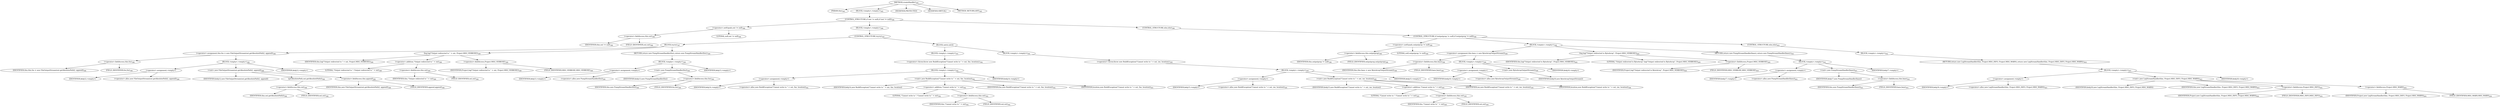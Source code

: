 digraph "createHandler" {  
"741" [label = <(METHOD,createHandler)<SUB>385</SUB>> ]
"51" [label = <(PARAM,this)<SUB>385</SUB>> ]
"742" [label = <(BLOCK,&lt;empty&gt;,&lt;empty&gt;)<SUB>385</SUB>> ]
"743" [label = <(CONTROL_STRUCTURE,if (out != null),if (out != null))<SUB>386</SUB>> ]
"744" [label = <(&lt;operator&gt;.notEquals,out != null)<SUB>386</SUB>> ]
"745" [label = <(&lt;operator&gt;.fieldAccess,this.out)<SUB>386</SUB>> ]
"746" [label = <(IDENTIFIER,this,out != null)<SUB>386</SUB>> ]
"747" [label = <(FIELD_IDENTIFIER,out,out)<SUB>386</SUB>> ]
"748" [label = <(LITERAL,null,out != null)<SUB>386</SUB>> ]
"749" [label = <(BLOCK,&lt;empty&gt;,&lt;empty&gt;)<SUB>386</SUB>> ]
"750" [label = <(CONTROL_STRUCTURE,try,try)<SUB>387</SUB>> ]
"751" [label = <(BLOCK,try,try)<SUB>387</SUB>> ]
"752" [label = <(&lt;operator&gt;.assignment,this.fos = new FileOutputStream(out.getAbsolutePath(), append))<SUB>388</SUB>> ]
"753" [label = <(&lt;operator&gt;.fieldAccess,this.fos)<SUB>388</SUB>> ]
"754" [label = <(IDENTIFIER,this,this.fos = new FileOutputStream(out.getAbsolutePath(), append))<SUB>388</SUB>> ]
"755" [label = <(FIELD_IDENTIFIER,fos,fos)<SUB>388</SUB>> ]
"756" [label = <(BLOCK,&lt;empty&gt;,&lt;empty&gt;)<SUB>388</SUB>> ]
"757" [label = <(&lt;operator&gt;.assignment,&lt;empty&gt;)> ]
"758" [label = <(IDENTIFIER,$obj12,&lt;empty&gt;)> ]
"759" [label = <(&lt;operator&gt;.alloc,new FileOutputStream(out.getAbsolutePath(), append))<SUB>388</SUB>> ]
"760" [label = <(&lt;init&gt;,new FileOutputStream(out.getAbsolutePath(), append))<SUB>388</SUB>> ]
"761" [label = <(IDENTIFIER,$obj12,new FileOutputStream(out.getAbsolutePath(), append))> ]
"762" [label = <(getAbsolutePath,out.getAbsolutePath())<SUB>388</SUB>> ]
"763" [label = <(&lt;operator&gt;.fieldAccess,this.out)<SUB>388</SUB>> ]
"764" [label = <(IDENTIFIER,this,out.getAbsolutePath())<SUB>388</SUB>> ]
"765" [label = <(FIELD_IDENTIFIER,out,out)<SUB>388</SUB>> ]
"766" [label = <(&lt;operator&gt;.fieldAccess,this.append)<SUB>388</SUB>> ]
"767" [label = <(IDENTIFIER,this,new FileOutputStream(out.getAbsolutePath(), append))<SUB>388</SUB>> ]
"768" [label = <(FIELD_IDENTIFIER,append,append)<SUB>388</SUB>> ]
"769" [label = <(IDENTIFIER,$obj12,&lt;empty&gt;)> ]
"770" [label = <(log,log(&quot;Output redirected to &quot; + out, Project.MSG_VERBOSE))<SUB>389</SUB>> ]
"50" [label = <(IDENTIFIER,this,log(&quot;Output redirected to &quot; + out, Project.MSG_VERBOSE))<SUB>389</SUB>> ]
"771" [label = <(&lt;operator&gt;.addition,&quot;Output redirected to &quot; + out)<SUB>389</SUB>> ]
"772" [label = <(LITERAL,&quot;Output redirected to &quot;,&quot;Output redirected to &quot; + out)<SUB>389</SUB>> ]
"773" [label = <(&lt;operator&gt;.fieldAccess,this.out)<SUB>389</SUB>> ]
"774" [label = <(IDENTIFIER,this,&quot;Output redirected to &quot; + out)<SUB>389</SUB>> ]
"775" [label = <(FIELD_IDENTIFIER,out,out)<SUB>389</SUB>> ]
"776" [label = <(&lt;operator&gt;.fieldAccess,Project.MSG_VERBOSE)<SUB>389</SUB>> ]
"777" [label = <(IDENTIFIER,Project,log(&quot;Output redirected to &quot; + out, Project.MSG_VERBOSE))<SUB>389</SUB>> ]
"778" [label = <(FIELD_IDENTIFIER,MSG_VERBOSE,MSG_VERBOSE)<SUB>389</SUB>> ]
"779" [label = <(RETURN,return new PumpStreamHandler(fos);,return new PumpStreamHandler(fos);)<SUB>390</SUB>> ]
"780" [label = <(BLOCK,&lt;empty&gt;,&lt;empty&gt;)<SUB>390</SUB>> ]
"781" [label = <(&lt;operator&gt;.assignment,&lt;empty&gt;)> ]
"782" [label = <(IDENTIFIER,$obj13,&lt;empty&gt;)> ]
"783" [label = <(&lt;operator&gt;.alloc,new PumpStreamHandler(fos))<SUB>390</SUB>> ]
"784" [label = <(&lt;init&gt;,new PumpStreamHandler(fos))<SUB>390</SUB>> ]
"785" [label = <(IDENTIFIER,$obj13,new PumpStreamHandler(fos))> ]
"786" [label = <(&lt;operator&gt;.fieldAccess,this.fos)<SUB>390</SUB>> ]
"787" [label = <(IDENTIFIER,this,new PumpStreamHandler(fos))<SUB>390</SUB>> ]
"788" [label = <(FIELD_IDENTIFIER,fos,fos)<SUB>390</SUB>> ]
"789" [label = <(IDENTIFIER,$obj13,&lt;empty&gt;)> ]
"790" [label = <(BLOCK,catch,catch)> ]
"791" [label = <(BLOCK,&lt;empty&gt;,&lt;empty&gt;)<SUB>391</SUB>> ]
"792" [label = <(&lt;operator&gt;.throw,throw new BuildException(&quot;Cannot write to &quot; + out, fne, location);)<SUB>392</SUB>> ]
"793" [label = <(BLOCK,&lt;empty&gt;,&lt;empty&gt;)<SUB>392</SUB>> ]
"794" [label = <(&lt;operator&gt;.assignment,&lt;empty&gt;)> ]
"795" [label = <(IDENTIFIER,$obj14,&lt;empty&gt;)> ]
"796" [label = <(&lt;operator&gt;.alloc,new BuildException(&quot;Cannot write to &quot; + out, fne, location))<SUB>392</SUB>> ]
"797" [label = <(&lt;init&gt;,new BuildException(&quot;Cannot write to &quot; + out, fne, location))<SUB>392</SUB>> ]
"798" [label = <(IDENTIFIER,$obj14,new BuildException(&quot;Cannot write to &quot; + out, fne, location))> ]
"799" [label = <(&lt;operator&gt;.addition,&quot;Cannot write to &quot; + out)<SUB>392</SUB>> ]
"800" [label = <(LITERAL,&quot;Cannot write to &quot;,&quot;Cannot write to &quot; + out)<SUB>392</SUB>> ]
"801" [label = <(&lt;operator&gt;.fieldAccess,this.out)<SUB>392</SUB>> ]
"802" [label = <(IDENTIFIER,this,&quot;Cannot write to &quot; + out)<SUB>392</SUB>> ]
"803" [label = <(FIELD_IDENTIFIER,out,out)<SUB>392</SUB>> ]
"804" [label = <(IDENTIFIER,fne,new BuildException(&quot;Cannot write to &quot; + out, fne, location))<SUB>392</SUB>> ]
"805" [label = <(IDENTIFIER,location,new BuildException(&quot;Cannot write to &quot; + out, fne, location))<SUB>393</SUB>> ]
"806" [label = <(IDENTIFIER,$obj14,&lt;empty&gt;)> ]
"807" [label = <(BLOCK,&lt;empty&gt;,&lt;empty&gt;)<SUB>394</SUB>> ]
"808" [label = <(&lt;operator&gt;.throw,throw new BuildException(&quot;Cannot write to &quot; + out, ioe, location);)<SUB>395</SUB>> ]
"809" [label = <(BLOCK,&lt;empty&gt;,&lt;empty&gt;)<SUB>395</SUB>> ]
"810" [label = <(&lt;operator&gt;.assignment,&lt;empty&gt;)> ]
"811" [label = <(IDENTIFIER,$obj15,&lt;empty&gt;)> ]
"812" [label = <(&lt;operator&gt;.alloc,new BuildException(&quot;Cannot write to &quot; + out, ioe, location))<SUB>395</SUB>> ]
"813" [label = <(&lt;init&gt;,new BuildException(&quot;Cannot write to &quot; + out, ioe, location))<SUB>395</SUB>> ]
"814" [label = <(IDENTIFIER,$obj15,new BuildException(&quot;Cannot write to &quot; + out, ioe, location))> ]
"815" [label = <(&lt;operator&gt;.addition,&quot;Cannot write to &quot; + out)<SUB>395</SUB>> ]
"816" [label = <(LITERAL,&quot;Cannot write to &quot;,&quot;Cannot write to &quot; + out)<SUB>395</SUB>> ]
"817" [label = <(&lt;operator&gt;.fieldAccess,this.out)<SUB>395</SUB>> ]
"818" [label = <(IDENTIFIER,this,&quot;Cannot write to &quot; + out)<SUB>395</SUB>> ]
"819" [label = <(FIELD_IDENTIFIER,out,out)<SUB>395</SUB>> ]
"820" [label = <(IDENTIFIER,ioe,new BuildException(&quot;Cannot write to &quot; + out, ioe, location))<SUB>395</SUB>> ]
"821" [label = <(IDENTIFIER,location,new BuildException(&quot;Cannot write to &quot; + out, ioe, location))<SUB>396</SUB>> ]
"822" [label = <(IDENTIFIER,$obj15,&lt;empty&gt;)> ]
"823" [label = <(CONTROL_STRUCTURE,else,else)<SUB>398</SUB>> ]
"824" [label = <(CONTROL_STRUCTURE,if (outputprop != null),if (outputprop != null))<SUB>398</SUB>> ]
"825" [label = <(&lt;operator&gt;.notEquals,outputprop != null)<SUB>398</SUB>> ]
"826" [label = <(&lt;operator&gt;.fieldAccess,this.outputprop)<SUB>398</SUB>> ]
"827" [label = <(IDENTIFIER,this,outputprop != null)<SUB>398</SUB>> ]
"828" [label = <(FIELD_IDENTIFIER,outputprop,outputprop)<SUB>398</SUB>> ]
"829" [label = <(LITERAL,null,outputprop != null)<SUB>398</SUB>> ]
"830" [label = <(BLOCK,&lt;empty&gt;,&lt;empty&gt;)<SUB>398</SUB>> ]
"831" [label = <(&lt;operator&gt;.assignment,this.baos = new ByteArrayOutputStream())<SUB>399</SUB>> ]
"832" [label = <(&lt;operator&gt;.fieldAccess,this.baos)<SUB>399</SUB>> ]
"833" [label = <(IDENTIFIER,this,this.baos = new ByteArrayOutputStream())<SUB>399</SUB>> ]
"834" [label = <(FIELD_IDENTIFIER,baos,baos)<SUB>399</SUB>> ]
"835" [label = <(BLOCK,&lt;empty&gt;,&lt;empty&gt;)<SUB>399</SUB>> ]
"836" [label = <(&lt;operator&gt;.assignment,&lt;empty&gt;)> ]
"837" [label = <(IDENTIFIER,$obj16,&lt;empty&gt;)> ]
"838" [label = <(&lt;operator&gt;.alloc,new ByteArrayOutputStream())<SUB>399</SUB>> ]
"839" [label = <(&lt;init&gt;,new ByteArrayOutputStream())<SUB>399</SUB>> ]
"840" [label = <(IDENTIFIER,$obj16,new ByteArrayOutputStream())> ]
"841" [label = <(IDENTIFIER,$obj16,&lt;empty&gt;)> ]
"842" [label = <(log,log(&quot;Output redirected to ByteArray&quot;, Project.MSG_VERBOSE))<SUB>400</SUB>> ]
"52" [label = <(IDENTIFIER,this,log(&quot;Output redirected to ByteArray&quot;, Project.MSG_VERBOSE))<SUB>400</SUB>> ]
"843" [label = <(LITERAL,&quot;Output redirected to ByteArray&quot;,log(&quot;Output redirected to ByteArray&quot;, Project.MSG_VERBOSE))<SUB>400</SUB>> ]
"844" [label = <(&lt;operator&gt;.fieldAccess,Project.MSG_VERBOSE)<SUB>400</SUB>> ]
"845" [label = <(IDENTIFIER,Project,log(&quot;Output redirected to ByteArray&quot;, Project.MSG_VERBOSE))<SUB>400</SUB>> ]
"846" [label = <(FIELD_IDENTIFIER,MSG_VERBOSE,MSG_VERBOSE)<SUB>400</SUB>> ]
"847" [label = <(RETURN,return new PumpStreamHandler(baos);,return new PumpStreamHandler(baos);)<SUB>401</SUB>> ]
"848" [label = <(BLOCK,&lt;empty&gt;,&lt;empty&gt;)<SUB>401</SUB>> ]
"849" [label = <(&lt;operator&gt;.assignment,&lt;empty&gt;)> ]
"850" [label = <(IDENTIFIER,$obj17,&lt;empty&gt;)> ]
"851" [label = <(&lt;operator&gt;.alloc,new PumpStreamHandler(baos))<SUB>401</SUB>> ]
"852" [label = <(&lt;init&gt;,new PumpStreamHandler(baos))<SUB>401</SUB>> ]
"853" [label = <(IDENTIFIER,$obj17,new PumpStreamHandler(baos))> ]
"854" [label = <(&lt;operator&gt;.fieldAccess,this.baos)<SUB>401</SUB>> ]
"855" [label = <(IDENTIFIER,this,new PumpStreamHandler(baos))<SUB>401</SUB>> ]
"856" [label = <(FIELD_IDENTIFIER,baos,baos)<SUB>401</SUB>> ]
"857" [label = <(IDENTIFIER,$obj17,&lt;empty&gt;)> ]
"858" [label = <(CONTROL_STRUCTURE,else,else)<SUB>402</SUB>> ]
"859" [label = <(BLOCK,&lt;empty&gt;,&lt;empty&gt;)<SUB>402</SUB>> ]
"860" [label = <(RETURN,return new LogStreamHandler(this, Project.MSG_INFO, Project.MSG_WARN);,return new LogStreamHandler(this, Project.MSG_INFO, Project.MSG_WARN);)<SUB>403</SUB>> ]
"861" [label = <(BLOCK,&lt;empty&gt;,&lt;empty&gt;)<SUB>403</SUB>> ]
"862" [label = <(&lt;operator&gt;.assignment,&lt;empty&gt;)> ]
"863" [label = <(IDENTIFIER,$obj18,&lt;empty&gt;)> ]
"864" [label = <(&lt;operator&gt;.alloc,new LogStreamHandler(this, Project.MSG_INFO, Project.MSG_WARN))<SUB>403</SUB>> ]
"865" [label = <(&lt;init&gt;,new LogStreamHandler(this, Project.MSG_INFO, Project.MSG_WARN))<SUB>403</SUB>> ]
"866" [label = <(IDENTIFIER,$obj18,new LogStreamHandler(this, Project.MSG_INFO, Project.MSG_WARN))> ]
"53" [label = <(IDENTIFIER,this,new LogStreamHandler(this, Project.MSG_INFO, Project.MSG_WARN))<SUB>403</SUB>> ]
"867" [label = <(&lt;operator&gt;.fieldAccess,Project.MSG_INFO)<SUB>404</SUB>> ]
"868" [label = <(IDENTIFIER,Project,new LogStreamHandler(this, Project.MSG_INFO, Project.MSG_WARN))<SUB>404</SUB>> ]
"869" [label = <(FIELD_IDENTIFIER,MSG_INFO,MSG_INFO)<SUB>404</SUB>> ]
"870" [label = <(&lt;operator&gt;.fieldAccess,Project.MSG_WARN)<SUB>404</SUB>> ]
"871" [label = <(IDENTIFIER,Project,new LogStreamHandler(this, Project.MSG_INFO, Project.MSG_WARN))<SUB>404</SUB>> ]
"872" [label = <(FIELD_IDENTIFIER,MSG_WARN,MSG_WARN)<SUB>404</SUB>> ]
"873" [label = <(IDENTIFIER,$obj18,&lt;empty&gt;)> ]
"874" [label = <(MODIFIER,PROTECTED)> ]
"875" [label = <(MODIFIER,VIRTUAL)> ]
"876" [label = <(METHOD_RETURN,ANY)<SUB>385</SUB>> ]
  "741" -> "51" 
  "741" -> "742" 
  "741" -> "874" 
  "741" -> "875" 
  "741" -> "876" 
  "742" -> "743" 
  "743" -> "744" 
  "743" -> "749" 
  "743" -> "823" 
  "744" -> "745" 
  "744" -> "748" 
  "745" -> "746" 
  "745" -> "747" 
  "749" -> "750" 
  "750" -> "751" 
  "750" -> "790" 
  "751" -> "752" 
  "751" -> "770" 
  "751" -> "779" 
  "752" -> "753" 
  "752" -> "756" 
  "753" -> "754" 
  "753" -> "755" 
  "756" -> "757" 
  "756" -> "760" 
  "756" -> "769" 
  "757" -> "758" 
  "757" -> "759" 
  "760" -> "761" 
  "760" -> "762" 
  "760" -> "766" 
  "762" -> "763" 
  "763" -> "764" 
  "763" -> "765" 
  "766" -> "767" 
  "766" -> "768" 
  "770" -> "50" 
  "770" -> "771" 
  "770" -> "776" 
  "771" -> "772" 
  "771" -> "773" 
  "773" -> "774" 
  "773" -> "775" 
  "776" -> "777" 
  "776" -> "778" 
  "779" -> "780" 
  "780" -> "781" 
  "780" -> "784" 
  "780" -> "789" 
  "781" -> "782" 
  "781" -> "783" 
  "784" -> "785" 
  "784" -> "786" 
  "786" -> "787" 
  "786" -> "788" 
  "790" -> "791" 
  "790" -> "807" 
  "791" -> "792" 
  "792" -> "793" 
  "793" -> "794" 
  "793" -> "797" 
  "793" -> "806" 
  "794" -> "795" 
  "794" -> "796" 
  "797" -> "798" 
  "797" -> "799" 
  "797" -> "804" 
  "797" -> "805" 
  "799" -> "800" 
  "799" -> "801" 
  "801" -> "802" 
  "801" -> "803" 
  "807" -> "808" 
  "808" -> "809" 
  "809" -> "810" 
  "809" -> "813" 
  "809" -> "822" 
  "810" -> "811" 
  "810" -> "812" 
  "813" -> "814" 
  "813" -> "815" 
  "813" -> "820" 
  "813" -> "821" 
  "815" -> "816" 
  "815" -> "817" 
  "817" -> "818" 
  "817" -> "819" 
  "823" -> "824" 
  "824" -> "825" 
  "824" -> "830" 
  "824" -> "858" 
  "825" -> "826" 
  "825" -> "829" 
  "826" -> "827" 
  "826" -> "828" 
  "830" -> "831" 
  "830" -> "842" 
  "830" -> "847" 
  "831" -> "832" 
  "831" -> "835" 
  "832" -> "833" 
  "832" -> "834" 
  "835" -> "836" 
  "835" -> "839" 
  "835" -> "841" 
  "836" -> "837" 
  "836" -> "838" 
  "839" -> "840" 
  "842" -> "52" 
  "842" -> "843" 
  "842" -> "844" 
  "844" -> "845" 
  "844" -> "846" 
  "847" -> "848" 
  "848" -> "849" 
  "848" -> "852" 
  "848" -> "857" 
  "849" -> "850" 
  "849" -> "851" 
  "852" -> "853" 
  "852" -> "854" 
  "854" -> "855" 
  "854" -> "856" 
  "858" -> "859" 
  "859" -> "860" 
  "860" -> "861" 
  "861" -> "862" 
  "861" -> "865" 
  "861" -> "873" 
  "862" -> "863" 
  "862" -> "864" 
  "865" -> "866" 
  "865" -> "53" 
  "865" -> "867" 
  "865" -> "870" 
  "867" -> "868" 
  "867" -> "869" 
  "870" -> "871" 
  "870" -> "872" 
}

